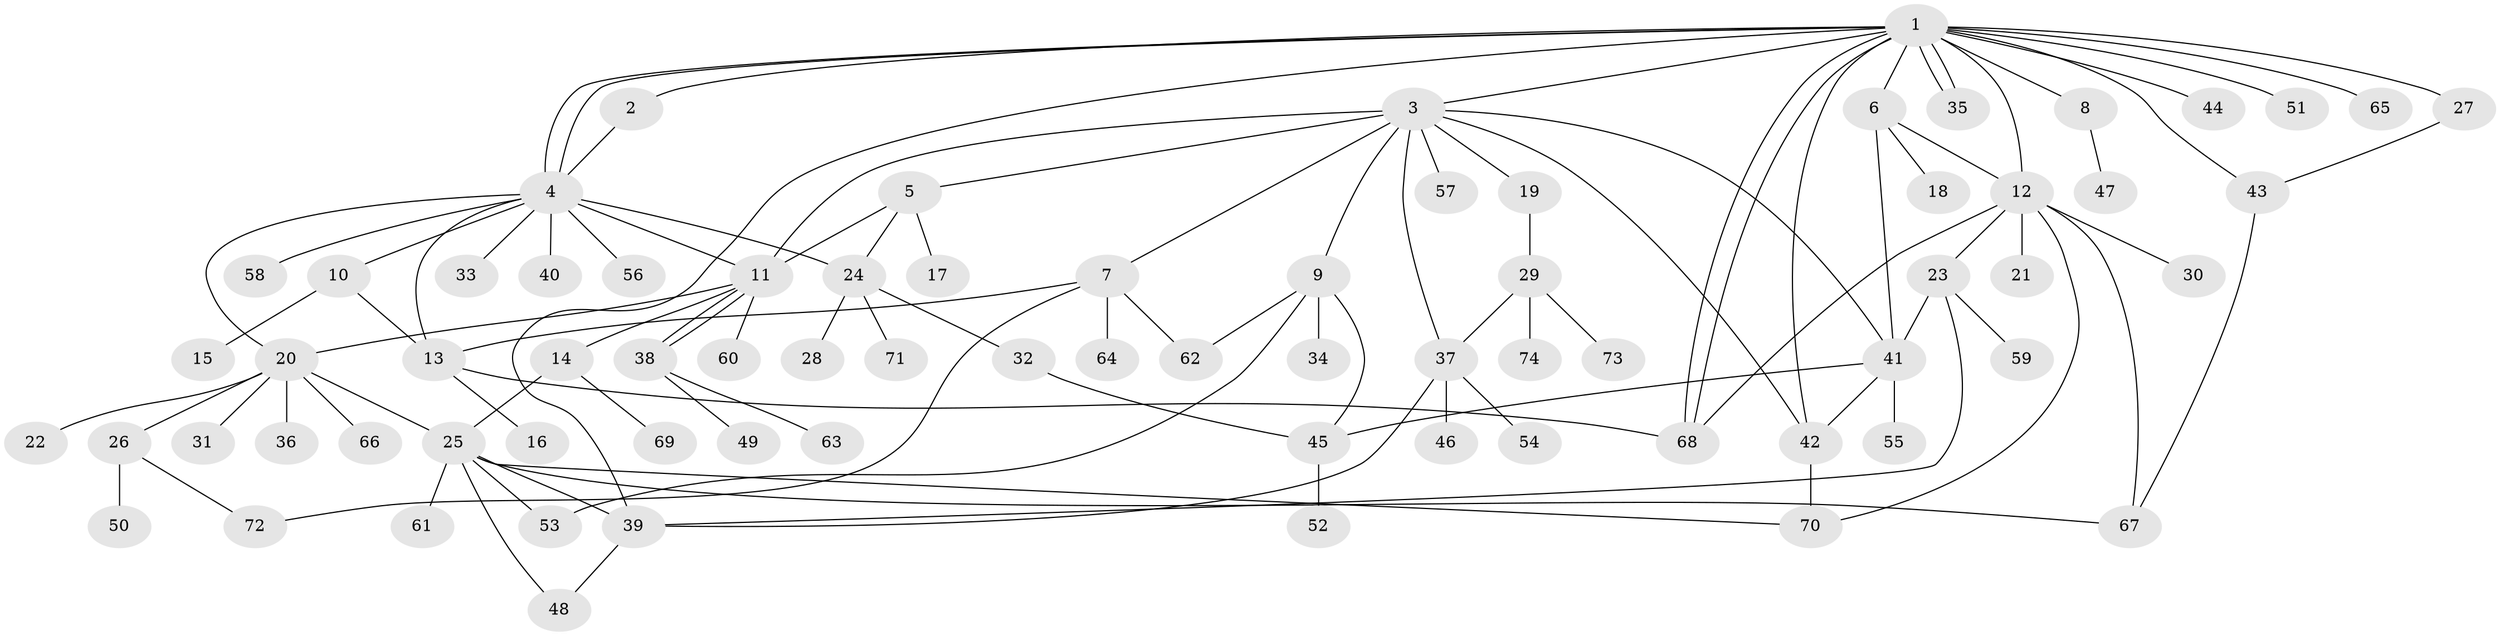 // coarse degree distribution, {17: 0.01818181818181818, 2: 0.18181818181818182, 9: 0.01818181818181818, 15: 0.01818181818181818, 3: 0.09090909090909091, 5: 0.07272727272727272, 8: 0.03636363636363636, 1: 0.45454545454545453, 6: 0.01818181818181818, 4: 0.07272727272727272, 7: 0.01818181818181818}
// Generated by graph-tools (version 1.1) at 2025/23/03/03/25 07:23:53]
// undirected, 74 vertices, 107 edges
graph export_dot {
graph [start="1"]
  node [color=gray90,style=filled];
  1;
  2;
  3;
  4;
  5;
  6;
  7;
  8;
  9;
  10;
  11;
  12;
  13;
  14;
  15;
  16;
  17;
  18;
  19;
  20;
  21;
  22;
  23;
  24;
  25;
  26;
  27;
  28;
  29;
  30;
  31;
  32;
  33;
  34;
  35;
  36;
  37;
  38;
  39;
  40;
  41;
  42;
  43;
  44;
  45;
  46;
  47;
  48;
  49;
  50;
  51;
  52;
  53;
  54;
  55;
  56;
  57;
  58;
  59;
  60;
  61;
  62;
  63;
  64;
  65;
  66;
  67;
  68;
  69;
  70;
  71;
  72;
  73;
  74;
  1 -- 2;
  1 -- 3;
  1 -- 4;
  1 -- 4;
  1 -- 6;
  1 -- 8;
  1 -- 12;
  1 -- 27;
  1 -- 35;
  1 -- 35;
  1 -- 39;
  1 -- 42;
  1 -- 43;
  1 -- 44;
  1 -- 51;
  1 -- 65;
  1 -- 68;
  1 -- 68;
  2 -- 4;
  3 -- 5;
  3 -- 7;
  3 -- 9;
  3 -- 11;
  3 -- 19;
  3 -- 37;
  3 -- 41;
  3 -- 42;
  3 -- 57;
  4 -- 10;
  4 -- 11;
  4 -- 13;
  4 -- 20;
  4 -- 24;
  4 -- 33;
  4 -- 40;
  4 -- 56;
  4 -- 58;
  5 -- 11;
  5 -- 17;
  5 -- 24;
  6 -- 12;
  6 -- 18;
  6 -- 41;
  7 -- 13;
  7 -- 62;
  7 -- 64;
  7 -- 72;
  8 -- 47;
  9 -- 34;
  9 -- 45;
  9 -- 53;
  9 -- 62;
  10 -- 13;
  10 -- 15;
  11 -- 14;
  11 -- 20;
  11 -- 38;
  11 -- 38;
  11 -- 60;
  12 -- 21;
  12 -- 23;
  12 -- 30;
  12 -- 67;
  12 -- 68;
  12 -- 70;
  13 -- 16;
  13 -- 68;
  14 -- 25;
  14 -- 69;
  19 -- 29;
  20 -- 22;
  20 -- 25;
  20 -- 26;
  20 -- 31;
  20 -- 36;
  20 -- 66;
  23 -- 39;
  23 -- 41;
  23 -- 59;
  24 -- 28;
  24 -- 32;
  24 -- 71;
  25 -- 39;
  25 -- 48;
  25 -- 53;
  25 -- 61;
  25 -- 67;
  25 -- 70;
  26 -- 50;
  26 -- 72;
  27 -- 43;
  29 -- 37;
  29 -- 73;
  29 -- 74;
  32 -- 45;
  37 -- 39;
  37 -- 46;
  37 -- 54;
  38 -- 49;
  38 -- 63;
  39 -- 48;
  41 -- 42;
  41 -- 45;
  41 -- 55;
  42 -- 70;
  43 -- 67;
  45 -- 52;
}
